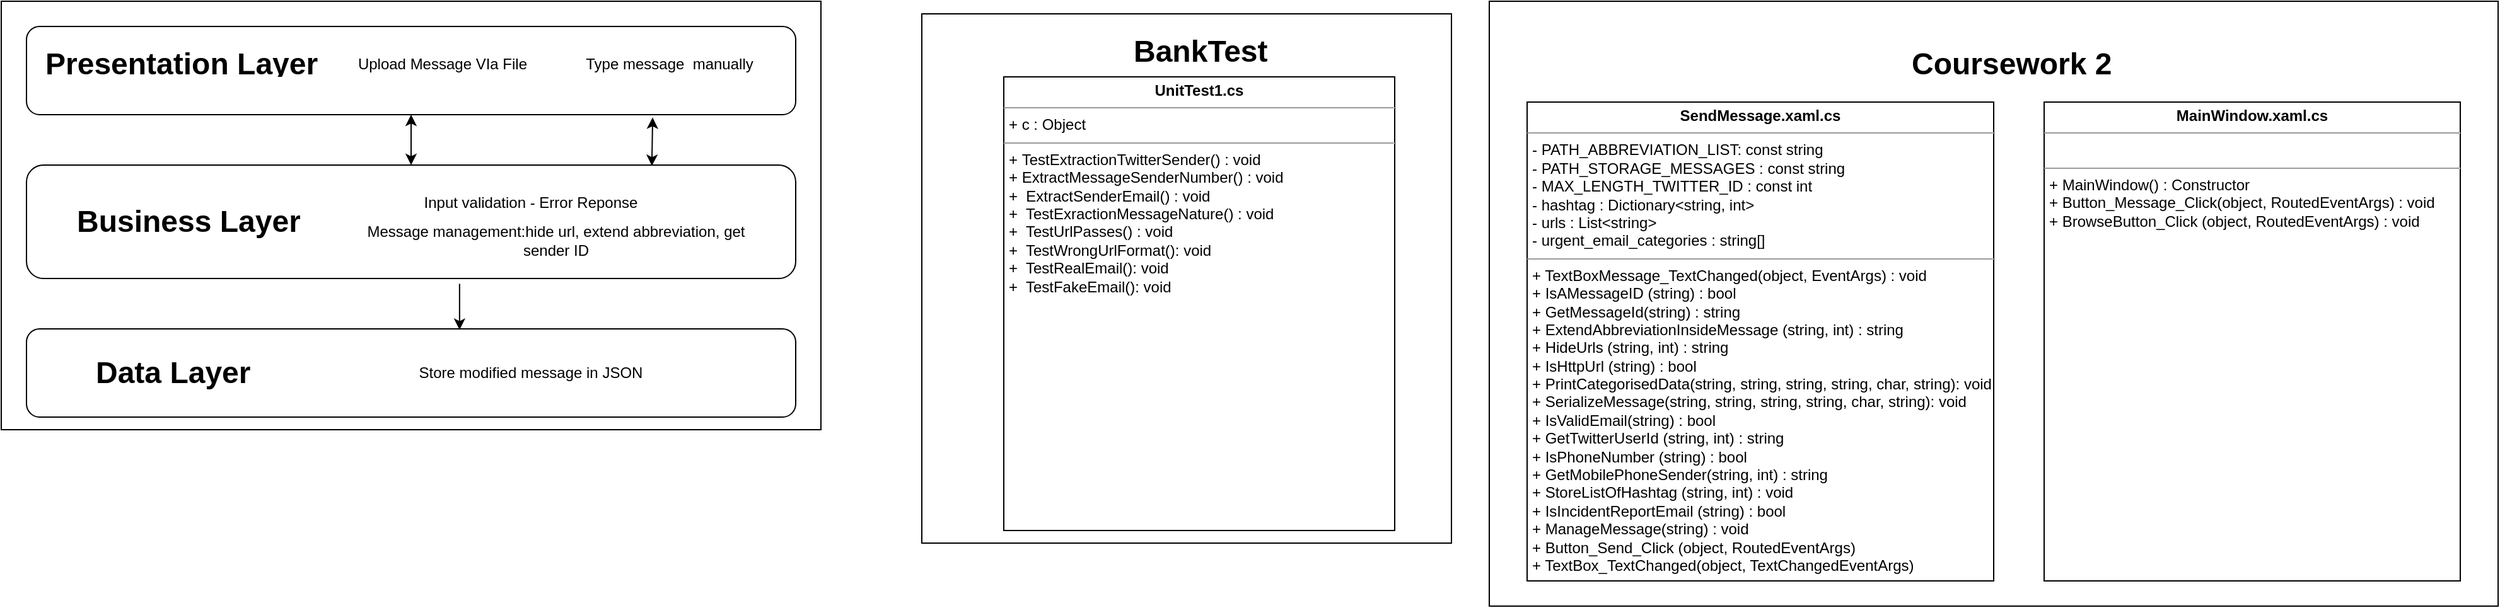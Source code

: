 <mxfile version="13.9.2" type="device"><diagram id="kgpKYQtTHZ0yAKxKKP6v" name="Page-1"><mxGraphModel dx="1529" dy="868" grid="1" gridSize="10" guides="1" tooltips="1" connect="1" arrows="1" fold="1" page="1" pageScale="1" pageWidth="850" pageHeight="1100" math="0" shadow="0"><root><mxCell id="0"/><mxCell id="1" parent="0"/><mxCell id="AAuee-5De9Ymk3_bAGLi-1" value="" style="rounded=0;whiteSpace=wrap;html=1;" vertex="1" parent="1"><mxGeometry x="130" y="130" width="650" height="340" as="geometry"/></mxCell><mxCell id="AAuee-5De9Ymk3_bAGLi-2" value="" style="rounded=1;whiteSpace=wrap;html=1;" vertex="1" parent="1"><mxGeometry x="150" y="150" width="610" height="70" as="geometry"/></mxCell><mxCell id="AAuee-5De9Ymk3_bAGLi-6" value="" style="rounded=1;whiteSpace=wrap;html=1;" vertex="1" parent="1"><mxGeometry x="150" y="260" width="610" height="90" as="geometry"/></mxCell><mxCell id="AAuee-5De9Ymk3_bAGLi-7" value="" style="rounded=1;whiteSpace=wrap;html=1;" vertex="1" parent="1"><mxGeometry x="150" y="390" width="610" height="70" as="geometry"/></mxCell><mxCell id="AAuee-5De9Ymk3_bAGLi-8" value="&lt;h1&gt;Presentation Layer&lt;/h1&gt;&lt;p&gt;&lt;br&gt;&lt;/p&gt;" style="text;html=1;strokeColor=none;fillColor=none;spacing=5;spacingTop=-20;whiteSpace=wrap;overflow=hidden;rounded=0;" vertex="1" parent="1"><mxGeometry x="160" y="160" width="240" height="30" as="geometry"/></mxCell><mxCell id="AAuee-5De9Ymk3_bAGLi-9" value="&lt;h1&gt;Business Layer&lt;/h1&gt;" style="text;html=1;strokeColor=none;fillColor=none;spacing=5;spacingTop=-20;whiteSpace=wrap;overflow=hidden;rounded=0;" vertex="1" parent="1"><mxGeometry x="185" y="285" width="190" height="40" as="geometry"/></mxCell><mxCell id="AAuee-5De9Ymk3_bAGLi-10" value="&lt;h1&gt;Data Layer&lt;/h1&gt;" style="text;html=1;strokeColor=none;fillColor=none;spacing=5;spacingTop=-20;whiteSpace=wrap;overflow=hidden;rounded=0;" vertex="1" parent="1"><mxGeometry x="200" y="405" width="140" height="40" as="geometry"/></mxCell><mxCell id="AAuee-5De9Ymk3_bAGLi-11" value="Upload Message VIa File" style="text;html=1;strokeColor=none;fillColor=none;align=center;verticalAlign=middle;whiteSpace=wrap;rounded=0;" vertex="1" parent="1"><mxGeometry x="400" y="170" width="160" height="20" as="geometry"/></mxCell><mxCell id="AAuee-5De9Ymk3_bAGLi-12" value="Type message&amp;nbsp; manually" style="text;html=1;strokeColor=none;fillColor=none;align=center;verticalAlign=middle;whiteSpace=wrap;rounded=0;" vertex="1" parent="1"><mxGeometry x="580" y="170" width="160" height="20" as="geometry"/></mxCell><mxCell id="AAuee-5De9Ymk3_bAGLi-14" value="Input validation - Error Reponse" style="text;html=1;strokeColor=none;fillColor=none;align=center;verticalAlign=middle;whiteSpace=wrap;rounded=0;" vertex="1" parent="1"><mxGeometry x="410" y="280" width="280" height="20" as="geometry"/></mxCell><mxCell id="AAuee-5De9Ymk3_bAGLi-15" value="Store modified message in JSON" style="text;html=1;strokeColor=none;fillColor=none;align=center;verticalAlign=middle;whiteSpace=wrap;rounded=0;" vertex="1" parent="1"><mxGeometry x="420" y="415" width="260" height="20" as="geometry"/></mxCell><mxCell id="AAuee-5De9Ymk3_bAGLi-17" value="Message management:hide url, extend abbreviation, get sender ID" style="text;html=1;strokeColor=none;fillColor=none;align=center;verticalAlign=middle;whiteSpace=wrap;rounded=0;" vertex="1" parent="1"><mxGeometry x="410" y="310" width="320" height="20" as="geometry"/></mxCell><mxCell id="AAuee-5De9Ymk3_bAGLi-18" value="" style="endArrow=classic;startArrow=classic;html=1;exitX=0.5;exitY=0;exitDx=0;exitDy=0;entryX=0.5;entryY=1;entryDx=0;entryDy=0;" edge="1" parent="1" source="AAuee-5De9Ymk3_bAGLi-6" target="AAuee-5De9Ymk3_bAGLi-2"><mxGeometry width="50" height="50" relative="1" as="geometry"><mxPoint x="420" y="270" as="sourcePoint"/><mxPoint x="470" y="220" as="targetPoint"/></mxGeometry></mxCell><mxCell id="AAuee-5De9Ymk3_bAGLi-19" value="" style="endArrow=classic;html=1;entryX=0.563;entryY=0.011;entryDx=0;entryDy=0;entryPerimeter=0;exitX=0.563;exitY=1.047;exitDx=0;exitDy=0;exitPerimeter=0;" edge="1" parent="1" source="AAuee-5De9Ymk3_bAGLi-6" target="AAuee-5De9Ymk3_bAGLi-7"><mxGeometry width="50" height="50" relative="1" as="geometry"><mxPoint x="510" y="390" as="sourcePoint"/><mxPoint x="560" y="340" as="targetPoint"/></mxGeometry></mxCell><mxCell id="AAuee-5De9Ymk3_bAGLi-20" value="" style="endArrow=classic;startArrow=classic;html=1;exitX=0.813;exitY=0.007;exitDx=0;exitDy=0;exitPerimeter=0;entryX=0.814;entryY=1.031;entryDx=0;entryDy=0;entryPerimeter=0;" edge="1" parent="1" source="AAuee-5De9Ymk3_bAGLi-6" target="AAuee-5De9Ymk3_bAGLi-2"><mxGeometry width="50" height="50" relative="1" as="geometry"><mxPoint x="620" y="270" as="sourcePoint"/><mxPoint x="670" y="220" as="targetPoint"/></mxGeometry></mxCell><mxCell id="AAuee-5De9Ymk3_bAGLi-23" value="" style="whiteSpace=wrap;html=1;aspect=fixed;" vertex="1" parent="1"><mxGeometry x="860" y="140" width="420" height="420" as="geometry"/></mxCell><mxCell id="AAuee-5De9Ymk3_bAGLi-24" value="&lt;p style=&quot;margin: 0px ; margin-top: 4px ; text-align: center&quot;&gt;&lt;b&gt;UnitTest1.cs&lt;/b&gt;&lt;/p&gt;&lt;hr size=&quot;1&quot;&gt;&lt;p style=&quot;margin: 0px ; margin-left: 4px&quot;&gt;+ c : Object&lt;/p&gt;&lt;hr size=&quot;1&quot;&gt;&lt;p style=&quot;margin: 0px ; margin-left: 4px&quot;&gt;+&amp;nbsp;TestExtractionTwitterSender() : void&lt;/p&gt;&lt;p style=&quot;margin: 0px ; margin-left: 4px&quot;&gt;+&amp;nbsp;ExtractMessageSenderNumber() : void&lt;br&gt;&lt;/p&gt;&lt;p style=&quot;margin: 0px ; margin-left: 4px&quot;&gt;+&amp;nbsp; ExtractSenderEmail() : void&lt;br&gt;&lt;/p&gt;&lt;p style=&quot;margin: 0px ; margin-left: 4px&quot;&gt;+&amp;nbsp; TestExractionMessageNature()&amp;nbsp;: void&lt;br&gt;&lt;/p&gt;&lt;p style=&quot;margin: 0px ; margin-left: 4px&quot;&gt;+&amp;nbsp; TestUrlPasses() : void&lt;/p&gt;&lt;p style=&quot;margin: 0px ; margin-left: 4px&quot;&gt;+&amp;nbsp; TestWrongUrlFormat(): void&lt;br&gt;&lt;/p&gt;&lt;p style=&quot;margin: 0px ; margin-left: 4px&quot;&gt;+&amp;nbsp; TestRealEmail(): void&lt;br&gt;&lt;/p&gt;&lt;p style=&quot;margin: 0px ; margin-left: 4px&quot;&gt;+&amp;nbsp; TestFakeEmail(): void&lt;br&gt;&lt;/p&gt;" style="verticalAlign=top;align=left;overflow=fill;fontSize=12;fontFamily=Helvetica;html=1;" vertex="1" parent="1"><mxGeometry x="925" y="190" width="310" height="360" as="geometry"/></mxCell><mxCell id="AAuee-5De9Ymk3_bAGLi-26" value="" style="rounded=0;whiteSpace=wrap;html=1;" vertex="1" parent="1"><mxGeometry x="1310" y="130" width="800" height="480" as="geometry"/></mxCell><mxCell id="AAuee-5De9Ymk3_bAGLi-28" value="&lt;p style=&quot;margin: 0px ; margin-top: 4px ; text-align: center&quot;&gt;&lt;b&gt;MainWindow.xaml.cs&lt;/b&gt;&lt;br&gt;&lt;/p&gt;&lt;hr size=&quot;1&quot;&gt;&lt;p style=&quot;margin: 0px ; margin-left: 4px&quot;&gt;&lt;br&gt;&lt;/p&gt;&lt;hr size=&quot;1&quot;&gt;&lt;p style=&quot;margin: 0px ; margin-left: 4px&quot;&gt;+&amp;nbsp;MainWindow() : Constructor&lt;/p&gt;&lt;p style=&quot;margin: 0px ; margin-left: 4px&quot;&gt;+ Button_Message_Click(object, RoutedEventArgs) : void&lt;/p&gt;&lt;p style=&quot;margin: 0px ; margin-left: 4px&quot;&gt;+ BrowseButton_Click (object, RoutedEventArgs) : void&lt;/p&gt;&lt;p style=&quot;margin: 0px ; margin-left: 4px&quot;&gt;&lt;br&gt;&lt;/p&gt;" style="verticalAlign=top;align=left;overflow=fill;fontSize=12;fontFamily=Helvetica;html=1;" vertex="1" parent="1"><mxGeometry x="1750" y="210" width="330" height="380" as="geometry"/></mxCell><mxCell id="AAuee-5De9Ymk3_bAGLi-29" value="&lt;p style=&quot;margin: 0px ; margin-top: 4px ; text-align: center&quot;&gt;&lt;b&gt;SendMessage.xaml.cs&lt;/b&gt;&lt;/p&gt;&lt;hr size=&quot;1&quot;&gt;&lt;p style=&quot;margin: 0px ; margin-left: 4px&quot;&gt;-&amp;nbsp;PATH_ABBREVIATION_LIST: const string&lt;/p&gt;&lt;p style=&quot;margin: 0px ; margin-left: 4px&quot;&gt;-&amp;nbsp;PATH_STORAGE_MESSAGES : const string&lt;/p&gt;&lt;p style=&quot;margin: 0px ; margin-left: 4px&quot;&gt;-&amp;nbsp;MAX_LENGTH_TWITTER_ID : const int&lt;/p&gt;&lt;p style=&quot;margin: 0px ; margin-left: 4px&quot;&gt;- hashtag :&amp;nbsp;Dictionary&amp;lt;string, int&amp;gt;&amp;nbsp;&lt;/p&gt;&lt;p style=&quot;margin: 0px ; margin-left: 4px&quot;&gt;- urls :&amp;nbsp;List&amp;lt;string&amp;gt;&lt;/p&gt;&lt;p style=&quot;margin: 0px ; margin-left: 4px&quot;&gt;-&amp;nbsp;urgent_email_categories : string[]&lt;/p&gt;&lt;hr size=&quot;1&quot;&gt;&lt;p style=&quot;margin: 0px ; margin-left: 4px&quot;&gt;+ TextBoxMessage_TextChanged(object, EventArgs) : void&lt;/p&gt;&lt;p style=&quot;margin: 0px ; margin-left: 4px&quot;&gt;+ IsAMessageID (string) : bool&lt;/p&gt;&lt;p style=&quot;margin: 0px ; margin-left: 4px&quot;&gt;+&amp;nbsp;GetMessageId(string) : string&lt;/p&gt;&lt;p style=&quot;margin: 0px ; margin-left: 4px&quot;&gt;+ ExtendAbbreviationInsideMessage (string, int) : string&lt;/p&gt;&lt;p style=&quot;margin: 0px ; margin-left: 4px&quot;&gt;+&amp;nbsp;HideUrls (string, int) : string&lt;/p&gt;&lt;p style=&quot;margin: 0px ; margin-left: 4px&quot;&gt;+&amp;nbsp;IsHttpUrl (string) : bool&lt;/p&gt;&lt;p style=&quot;margin: 0px ; margin-left: 4px&quot;&gt;+&amp;nbsp;PrintCategorisedData(string, string, string, string, char, string): void&lt;/p&gt;&lt;p style=&quot;margin: 0px ; margin-left: 4px&quot;&gt;+&amp;nbsp;SerializeMessage(string, string, string, string, char, string): void&lt;/p&gt;&lt;p style=&quot;margin: 0px ; margin-left: 4px&quot;&gt;+ IsValidEmail(string) : bool&lt;/p&gt;&lt;p style=&quot;margin: 0px ; margin-left: 4px&quot;&gt;+ GetTwitterUserId (string, int) : string&lt;/p&gt;&lt;p style=&quot;margin: 0px ; margin-left: 4px&quot;&gt;+ IsPhoneNumber (string) : bool&lt;/p&gt;&lt;p style=&quot;margin: 0px ; margin-left: 4px&quot;&gt;+ GetMobilePhoneSender(string, int) : string&lt;/p&gt;&lt;p style=&quot;margin: 0px ; margin-left: 4px&quot;&gt;+ StoreListOfHashtag (string, int) : void&lt;/p&gt;&lt;p style=&quot;margin: 0px ; margin-left: 4px&quot;&gt;+ IsIncidentReportEmail (string) : bool&lt;/p&gt;&lt;p style=&quot;margin: 0px ; margin-left: 4px&quot;&gt;+ ManageMessage(string) : void&lt;/p&gt;&lt;p style=&quot;margin: 0px ; margin-left: 4px&quot;&gt;+&amp;nbsp;Button_Send_Click (object, RoutedEventArgs)&lt;/p&gt;&lt;p style=&quot;margin: 0px ; margin-left: 4px&quot;&gt;+ TextBox_TextChanged(object, TextChangedEventArgs)&lt;/p&gt;&lt;p style=&quot;margin: 0px ; margin-left: 4px&quot;&gt;&lt;br&gt;&lt;/p&gt;" style="verticalAlign=top;align=left;overflow=fill;fontSize=12;fontFamily=Helvetica;html=1;" vertex="1" parent="1"><mxGeometry x="1340" y="210" width="370" height="380" as="geometry"/></mxCell><mxCell id="AAuee-5De9Ymk3_bAGLi-30" value="&lt;h1&gt;BankTest&lt;br&gt;&lt;/h1&gt;" style="text;html=1;strokeColor=none;fillColor=none;spacing=5;spacingTop=-20;whiteSpace=wrap;overflow=hidden;rounded=0;" vertex="1" parent="1"><mxGeometry x="1022.5" y="150" width="115" height="30" as="geometry"/></mxCell><mxCell id="AAuee-5De9Ymk3_bAGLi-31" value="&lt;h1&gt;Coursework 2&lt;br&gt;&lt;/h1&gt;" style="text;html=1;strokeColor=none;fillColor=none;spacing=5;spacingTop=-20;whiteSpace=wrap;overflow=hidden;rounded=0;" vertex="1" parent="1"><mxGeometry x="1640" y="160" width="177.5" height="30" as="geometry"/></mxCell></root></mxGraphModel></diagram></mxfile>